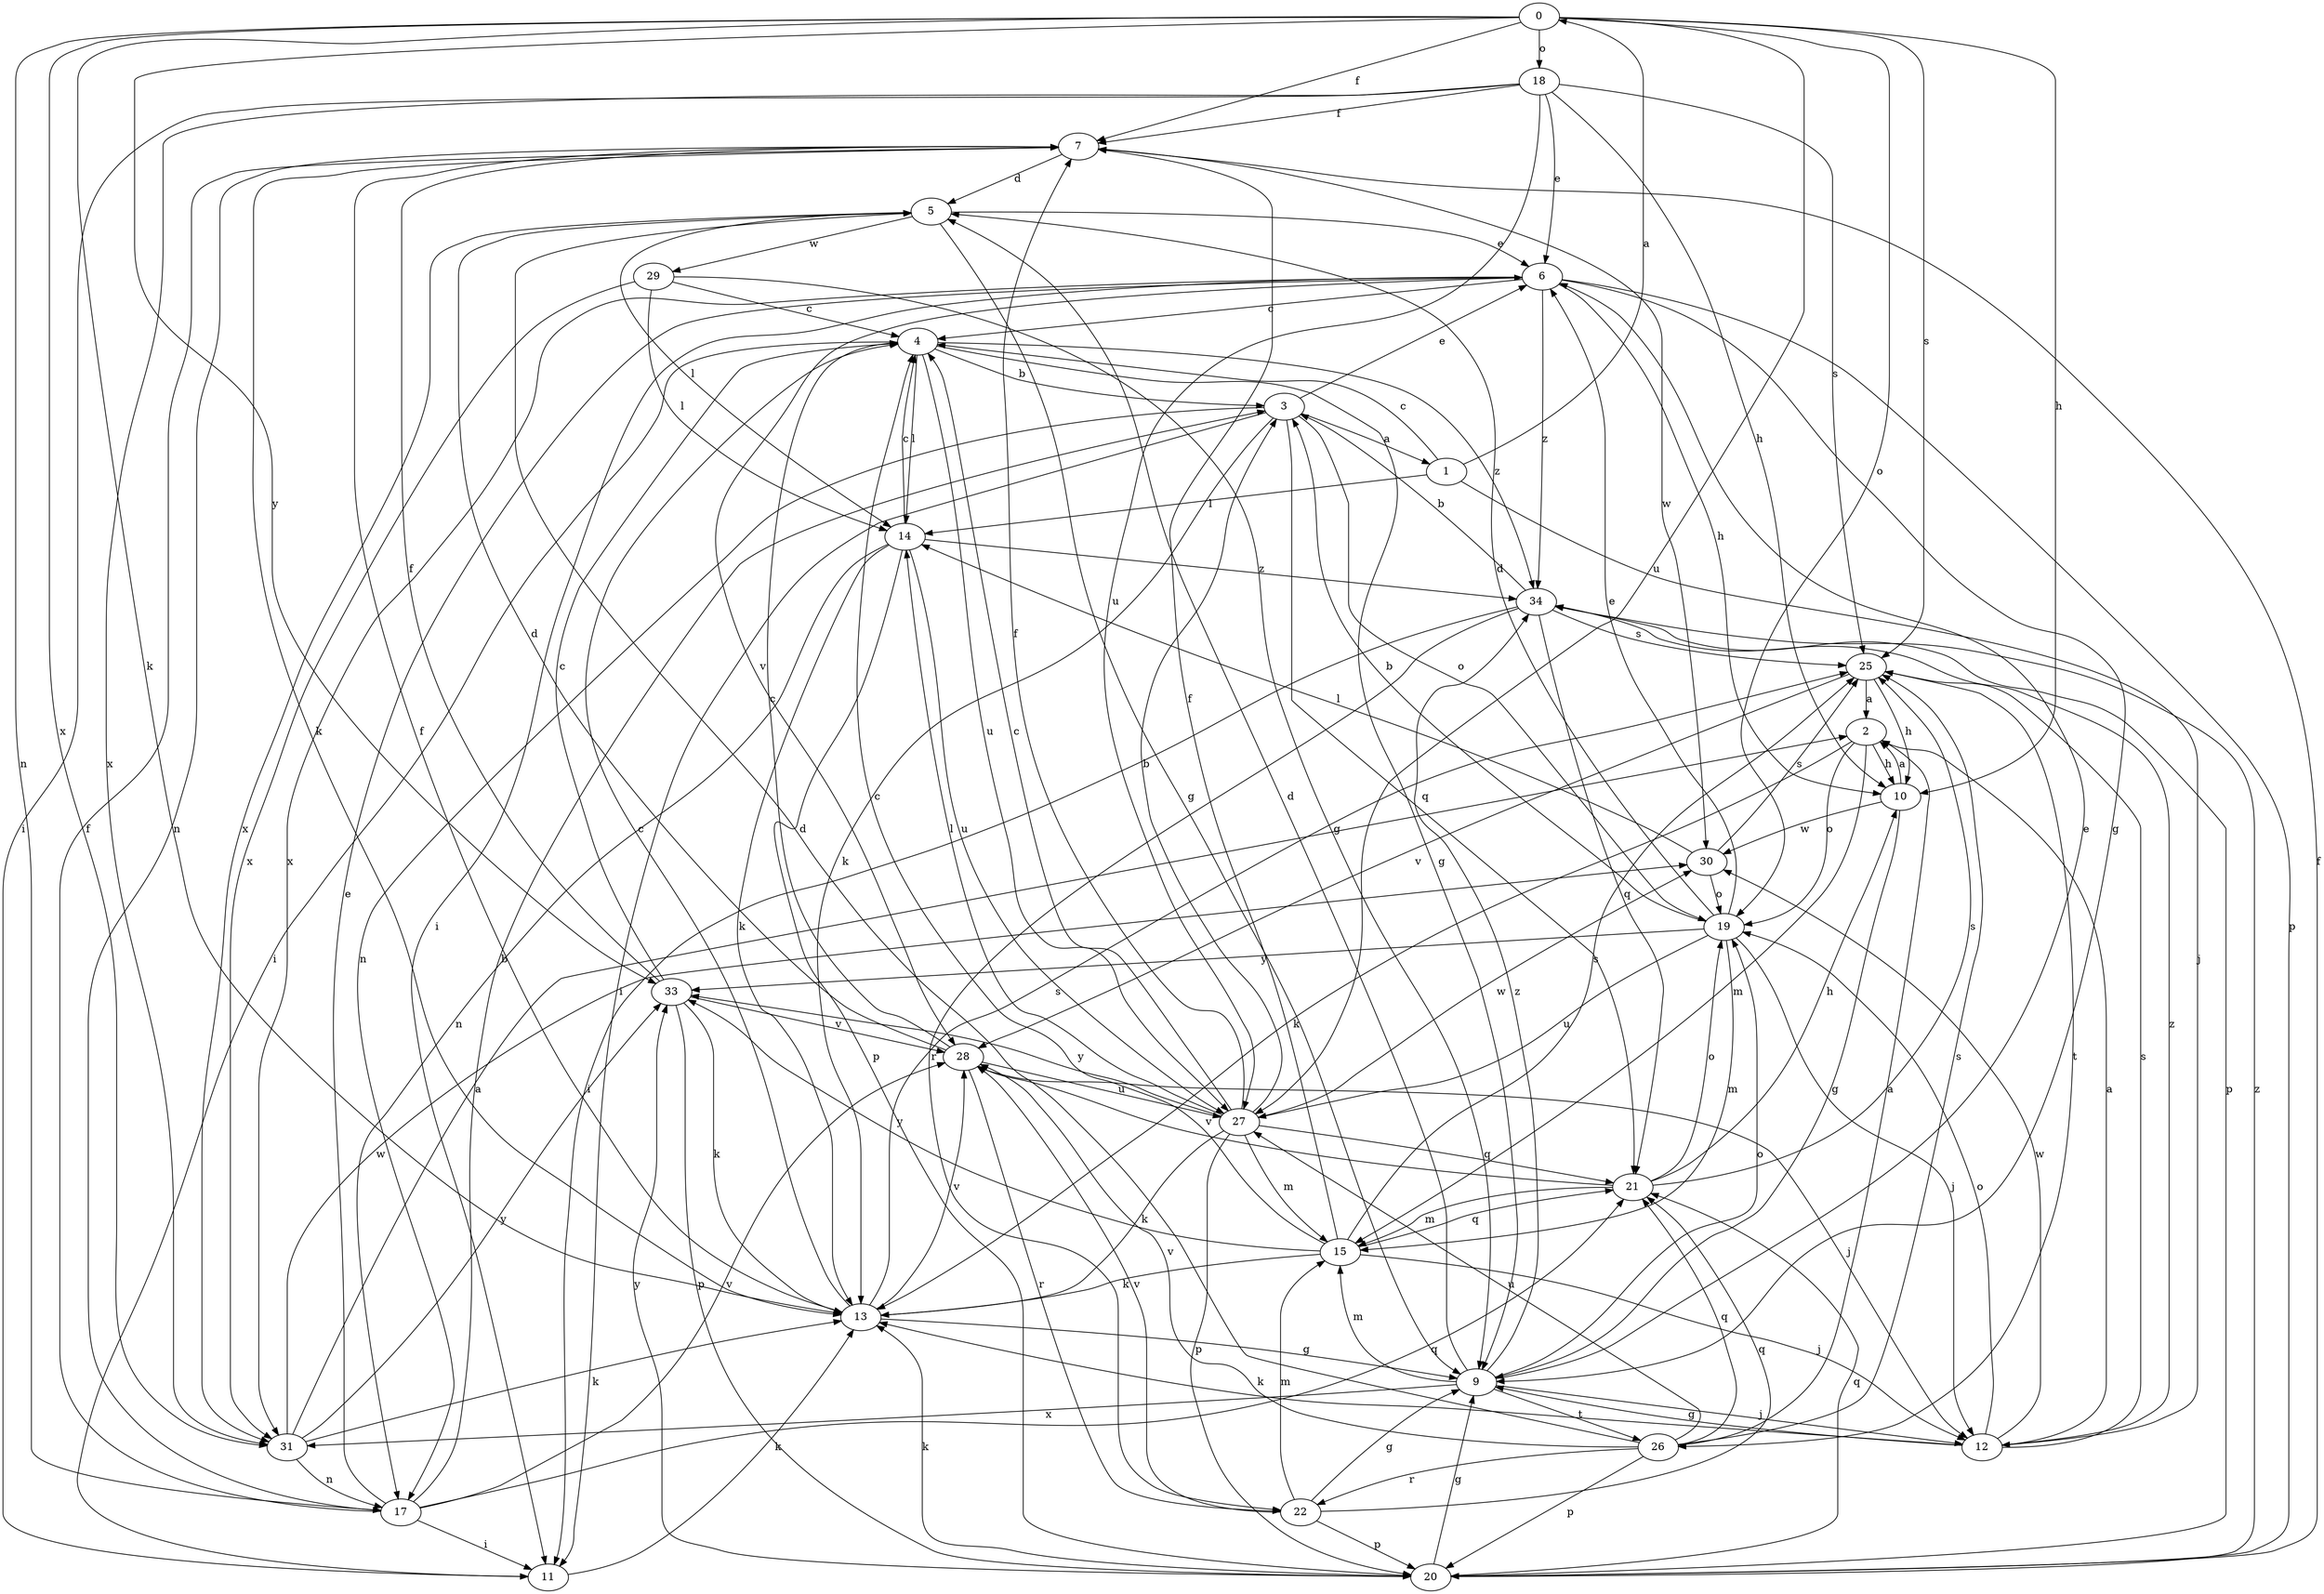 strict digraph  {
0;
1;
2;
3;
4;
5;
6;
7;
9;
10;
11;
12;
13;
14;
15;
17;
18;
19;
20;
21;
22;
25;
26;
27;
28;
29;
30;
31;
33;
34;
0 -> 7  [label=f];
0 -> 10  [label=h];
0 -> 13  [label=k];
0 -> 17  [label=n];
0 -> 18  [label=o];
0 -> 19  [label=o];
0 -> 25  [label=s];
0 -> 27  [label=u];
0 -> 31  [label=x];
0 -> 33  [label=y];
1 -> 0  [label=a];
1 -> 4  [label=c];
1 -> 12  [label=j];
1 -> 14  [label=l];
2 -> 10  [label=h];
2 -> 13  [label=k];
2 -> 15  [label=m];
2 -> 19  [label=o];
3 -> 1  [label=a];
3 -> 6  [label=e];
3 -> 11  [label=i];
3 -> 13  [label=k];
3 -> 17  [label=n];
3 -> 19  [label=o];
3 -> 21  [label=q];
4 -> 3  [label=b];
4 -> 9  [label=g];
4 -> 11  [label=i];
4 -> 14  [label=l];
4 -> 27  [label=u];
4 -> 34  [label=z];
5 -> 6  [label=e];
5 -> 9  [label=g];
5 -> 14  [label=l];
5 -> 29  [label=w];
5 -> 31  [label=x];
6 -> 4  [label=c];
6 -> 9  [label=g];
6 -> 10  [label=h];
6 -> 11  [label=i];
6 -> 20  [label=p];
6 -> 28  [label=v];
6 -> 31  [label=x];
6 -> 34  [label=z];
7 -> 5  [label=d];
7 -> 13  [label=k];
7 -> 17  [label=n];
7 -> 30  [label=w];
9 -> 5  [label=d];
9 -> 6  [label=e];
9 -> 12  [label=j];
9 -> 15  [label=m];
9 -> 19  [label=o];
9 -> 26  [label=t];
9 -> 31  [label=x];
9 -> 34  [label=z];
10 -> 2  [label=a];
10 -> 9  [label=g];
10 -> 30  [label=w];
11 -> 13  [label=k];
12 -> 2  [label=a];
12 -> 9  [label=g];
12 -> 13  [label=k];
12 -> 19  [label=o];
12 -> 25  [label=s];
12 -> 30  [label=w];
12 -> 34  [label=z];
13 -> 4  [label=c];
13 -> 7  [label=f];
13 -> 9  [label=g];
13 -> 25  [label=s];
13 -> 28  [label=v];
14 -> 4  [label=c];
14 -> 13  [label=k];
14 -> 17  [label=n];
14 -> 20  [label=p];
14 -> 27  [label=u];
14 -> 34  [label=z];
15 -> 4  [label=c];
15 -> 7  [label=f];
15 -> 12  [label=j];
15 -> 13  [label=k];
15 -> 21  [label=q];
15 -> 25  [label=s];
15 -> 33  [label=y];
17 -> 3  [label=b];
17 -> 6  [label=e];
17 -> 7  [label=f];
17 -> 11  [label=i];
17 -> 21  [label=q];
17 -> 28  [label=v];
18 -> 6  [label=e];
18 -> 7  [label=f];
18 -> 10  [label=h];
18 -> 11  [label=i];
18 -> 25  [label=s];
18 -> 27  [label=u];
18 -> 31  [label=x];
19 -> 3  [label=b];
19 -> 5  [label=d];
19 -> 6  [label=e];
19 -> 12  [label=j];
19 -> 15  [label=m];
19 -> 27  [label=u];
19 -> 33  [label=y];
20 -> 7  [label=f];
20 -> 9  [label=g];
20 -> 13  [label=k];
20 -> 21  [label=q];
20 -> 33  [label=y];
20 -> 34  [label=z];
21 -> 10  [label=h];
21 -> 15  [label=m];
21 -> 19  [label=o];
21 -> 25  [label=s];
21 -> 28  [label=v];
22 -> 9  [label=g];
22 -> 15  [label=m];
22 -> 20  [label=p];
22 -> 21  [label=q];
22 -> 28  [label=v];
25 -> 2  [label=a];
25 -> 10  [label=h];
25 -> 26  [label=t];
25 -> 28  [label=v];
26 -> 2  [label=a];
26 -> 5  [label=d];
26 -> 20  [label=p];
26 -> 21  [label=q];
26 -> 22  [label=r];
26 -> 25  [label=s];
26 -> 27  [label=u];
26 -> 28  [label=v];
27 -> 3  [label=b];
27 -> 4  [label=c];
27 -> 7  [label=f];
27 -> 13  [label=k];
27 -> 14  [label=l];
27 -> 15  [label=m];
27 -> 20  [label=p];
27 -> 21  [label=q];
27 -> 30  [label=w];
27 -> 33  [label=y];
28 -> 4  [label=c];
28 -> 5  [label=d];
28 -> 12  [label=j];
28 -> 22  [label=r];
28 -> 27  [label=u];
29 -> 4  [label=c];
29 -> 9  [label=g];
29 -> 14  [label=l];
29 -> 31  [label=x];
30 -> 14  [label=l];
30 -> 19  [label=o];
30 -> 25  [label=s];
31 -> 2  [label=a];
31 -> 13  [label=k];
31 -> 17  [label=n];
31 -> 30  [label=w];
31 -> 33  [label=y];
33 -> 4  [label=c];
33 -> 7  [label=f];
33 -> 13  [label=k];
33 -> 20  [label=p];
33 -> 28  [label=v];
34 -> 3  [label=b];
34 -> 11  [label=i];
34 -> 20  [label=p];
34 -> 21  [label=q];
34 -> 22  [label=r];
34 -> 25  [label=s];
}
